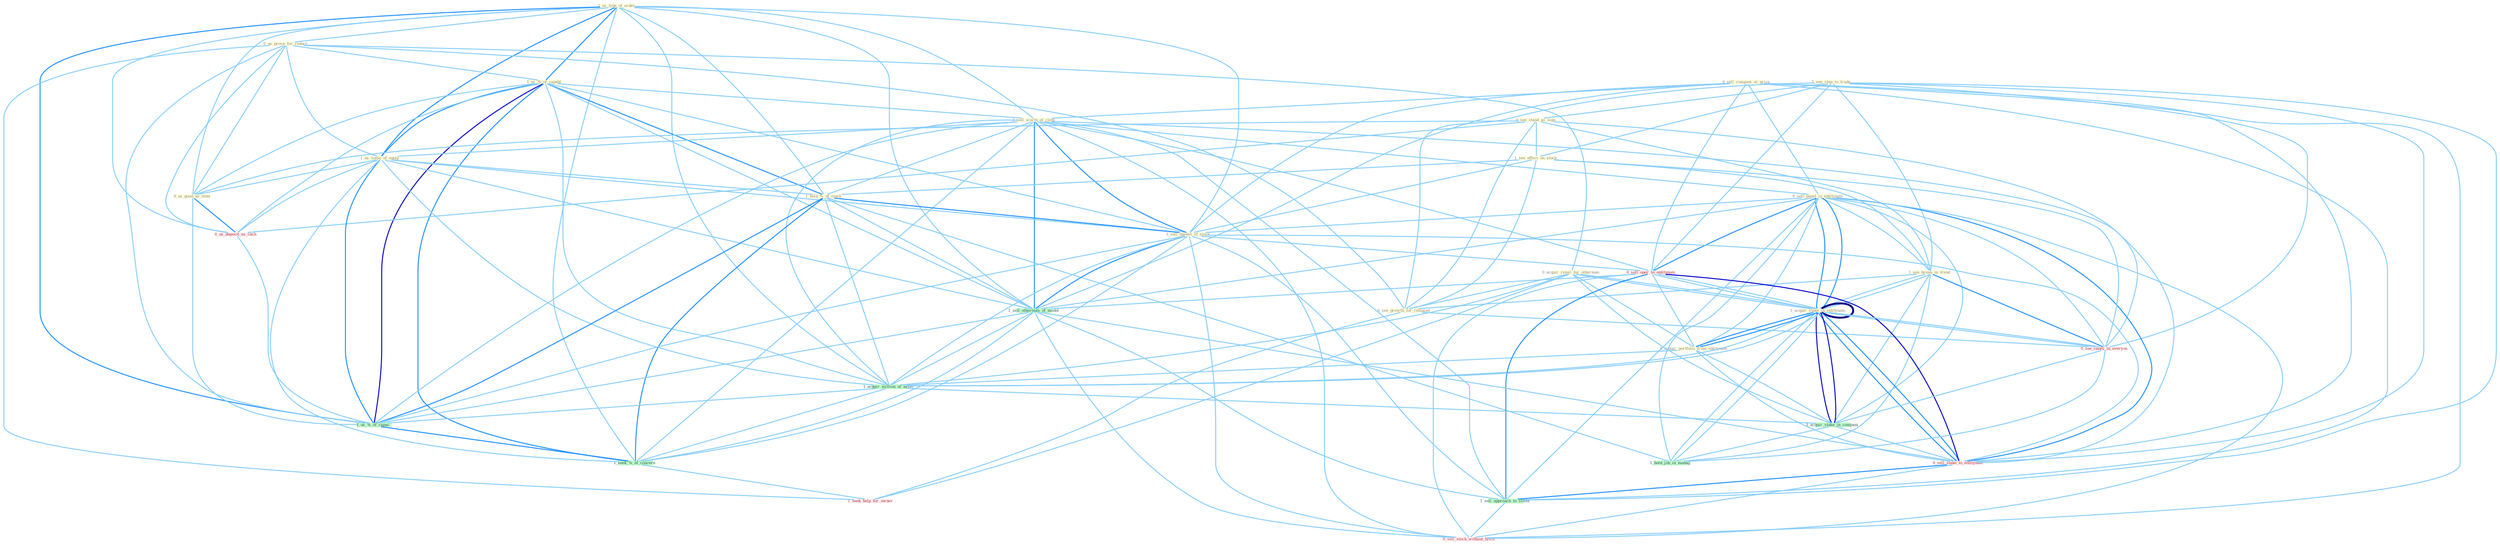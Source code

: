 Graph G{ 
    node
    [shape=polygon,style=filled,width=.5,height=.06,color="#BDFCC9",fixedsize=true,fontsize=4,
    fontcolor="#2f4f4f"];
    {node
    [color="#ffffe0", fontcolor="#8b7d6b"] "1_us_type_of_order " "1_see_step_to_trade " "0_sell_compani_at_price " "0_us_proce_for_reduct " "1_us_%_of_capabl " "1_sell_worth_of_cloth " "0_see_stand_as_sign " "1_us_some_of_equip " "0_sell_panel_in_entitynam " "0_us_good_as_item " "1_see_effect_on_stock " "1_see_break_in_trend " "0_acquir_retail_for_othernum " "1_hold_%_of_stock " "0_see_growth_for_remaind " "1_acquir_stake_in_entitynam " "1_sell_basket_of_stock " "0_acquir_portfolio_from_entitynam "}
{node [color="#fff0f5", fontcolor="#b22222"] "0_sell_oper_to_entitynam " "0_see_vaniti_in_everyon " "0_us_deposit_as_cach " "0_sell_stake_to_entitynam " "0_sell_stock_without_hitch " "1_seek_help_for_owner "}
edge [color="#B0E2FF"];

	"1_us_type_of_order " -- "0_us_proce_for_reduct " [w="1", color="#87cefa" ];
	"1_us_type_of_order " -- "1_us_%_of_capabl " [w="2", color="#1e90ff" , len=0.8];
	"1_us_type_of_order " -- "1_sell_worth_of_cloth " [w="1", color="#87cefa" ];
	"1_us_type_of_order " -- "1_us_some_of_equip " [w="2", color="#1e90ff" , len=0.8];
	"1_us_type_of_order " -- "0_us_good_as_item " [w="1", color="#87cefa" ];
	"1_us_type_of_order " -- "1_hold_%_of_stock " [w="1", color="#87cefa" ];
	"1_us_type_of_order " -- "1_sell_basket_of_stock " [w="1", color="#87cefa" ];
	"1_us_type_of_order " -- "1_sell_othernum_of_model " [w="1", color="#87cefa" ];
	"1_us_type_of_order " -- "1_acquir_million_of_asset " [w="1", color="#87cefa" ];
	"1_us_type_of_order " -- "0_us_deposit_as_cach " [w="1", color="#87cefa" ];
	"1_us_type_of_order " -- "1_us_%_of_capac " [w="2", color="#1e90ff" , len=0.8];
	"1_us_type_of_order " -- "1_seek_%_of_concern " [w="1", color="#87cefa" ];
	"1_see_step_to_trade " -- "0_see_stand_as_sign " [w="1", color="#87cefa" ];
	"1_see_step_to_trade " -- "1_see_effect_on_stock " [w="1", color="#87cefa" ];
	"1_see_step_to_trade " -- "1_see_break_in_trend " [w="1", color="#87cefa" ];
	"1_see_step_to_trade " -- "0_see_growth_for_remaind " [w="1", color="#87cefa" ];
	"1_see_step_to_trade " -- "0_sell_oper_to_entitynam " [w="1", color="#87cefa" ];
	"1_see_step_to_trade " -- "0_see_vaniti_in_everyon " [w="1", color="#87cefa" ];
	"1_see_step_to_trade " -- "0_sell_stake_to_entitynam " [w="1", color="#87cefa" ];
	"1_see_step_to_trade " -- "1_sell_approach_to_client " [w="1", color="#87cefa" ];
	"0_sell_compani_at_price " -- "1_sell_worth_of_cloth " [w="1", color="#87cefa" ];
	"0_sell_compani_at_price " -- "0_sell_panel_in_entitynam " [w="1", color="#87cefa" ];
	"0_sell_compani_at_price " -- "1_sell_basket_of_stock " [w="1", color="#87cefa" ];
	"0_sell_compani_at_price " -- "0_sell_oper_to_entitynam " [w="1", color="#87cefa" ];
	"0_sell_compani_at_price " -- "1_sell_othernum_of_model " [w="1", color="#87cefa" ];
	"0_sell_compani_at_price " -- "0_sell_stake_to_entitynam " [w="1", color="#87cefa" ];
	"0_sell_compani_at_price " -- "1_sell_approach_to_client " [w="1", color="#87cefa" ];
	"0_sell_compani_at_price " -- "0_sell_stock_without_hitch " [w="1", color="#87cefa" ];
	"0_us_proce_for_reduct " -- "1_us_%_of_capabl " [w="1", color="#87cefa" ];
	"0_us_proce_for_reduct " -- "1_us_some_of_equip " [w="1", color="#87cefa" ];
	"0_us_proce_for_reduct " -- "0_us_good_as_item " [w="1", color="#87cefa" ];
	"0_us_proce_for_reduct " -- "0_acquir_retail_for_othernum " [w="1", color="#87cefa" ];
	"0_us_proce_for_reduct " -- "0_see_growth_for_remaind " [w="1", color="#87cefa" ];
	"0_us_proce_for_reduct " -- "0_us_deposit_as_cach " [w="1", color="#87cefa" ];
	"0_us_proce_for_reduct " -- "1_us_%_of_capac " [w="1", color="#87cefa" ];
	"0_us_proce_for_reduct " -- "1_seek_help_for_owner " [w="1", color="#87cefa" ];
	"1_us_%_of_capabl " -- "1_sell_worth_of_cloth " [w="1", color="#87cefa" ];
	"1_us_%_of_capabl " -- "1_us_some_of_equip " [w="2", color="#1e90ff" , len=0.8];
	"1_us_%_of_capabl " -- "0_us_good_as_item " [w="1", color="#87cefa" ];
	"1_us_%_of_capabl " -- "1_hold_%_of_stock " [w="2", color="#1e90ff" , len=0.8];
	"1_us_%_of_capabl " -- "1_sell_basket_of_stock " [w="1", color="#87cefa" ];
	"1_us_%_of_capabl " -- "1_sell_othernum_of_model " [w="1", color="#87cefa" ];
	"1_us_%_of_capabl " -- "1_acquir_million_of_asset " [w="1", color="#87cefa" ];
	"1_us_%_of_capabl " -- "0_us_deposit_as_cach " [w="1", color="#87cefa" ];
	"1_us_%_of_capabl " -- "1_us_%_of_capac " [w="3", color="#0000cd" , len=0.6];
	"1_us_%_of_capabl " -- "1_seek_%_of_concern " [w="2", color="#1e90ff" , len=0.8];
	"1_sell_worth_of_cloth " -- "1_us_some_of_equip " [w="1", color="#87cefa" ];
	"1_sell_worth_of_cloth " -- "0_sell_panel_in_entitynam " [w="1", color="#87cefa" ];
	"1_sell_worth_of_cloth " -- "1_hold_%_of_stock " [w="1", color="#87cefa" ];
	"1_sell_worth_of_cloth " -- "1_sell_basket_of_stock " [w="2", color="#1e90ff" , len=0.8];
	"1_sell_worth_of_cloth " -- "0_sell_oper_to_entitynam " [w="1", color="#87cefa" ];
	"1_sell_worth_of_cloth " -- "1_sell_othernum_of_model " [w="2", color="#1e90ff" , len=0.8];
	"1_sell_worth_of_cloth " -- "1_acquir_million_of_asset " [w="1", color="#87cefa" ];
	"1_sell_worth_of_cloth " -- "0_sell_stake_to_entitynam " [w="1", color="#87cefa" ];
	"1_sell_worth_of_cloth " -- "1_us_%_of_capac " [w="1", color="#87cefa" ];
	"1_sell_worth_of_cloth " -- "1_sell_approach_to_client " [w="1", color="#87cefa" ];
	"1_sell_worth_of_cloth " -- "0_sell_stock_without_hitch " [w="1", color="#87cefa" ];
	"1_sell_worth_of_cloth " -- "1_seek_%_of_concern " [w="1", color="#87cefa" ];
	"0_see_stand_as_sign " -- "0_us_good_as_item " [w="1", color="#87cefa" ];
	"0_see_stand_as_sign " -- "1_see_effect_on_stock " [w="1", color="#87cefa" ];
	"0_see_stand_as_sign " -- "1_see_break_in_trend " [w="1", color="#87cefa" ];
	"0_see_stand_as_sign " -- "0_see_growth_for_remaind " [w="1", color="#87cefa" ];
	"0_see_stand_as_sign " -- "0_see_vaniti_in_everyon " [w="1", color="#87cefa" ];
	"0_see_stand_as_sign " -- "0_us_deposit_as_cach " [w="1", color="#87cefa" ];
	"1_us_some_of_equip " -- "0_us_good_as_item " [w="1", color="#87cefa" ];
	"1_us_some_of_equip " -- "1_hold_%_of_stock " [w="1", color="#87cefa" ];
	"1_us_some_of_equip " -- "1_sell_basket_of_stock " [w="1", color="#87cefa" ];
	"1_us_some_of_equip " -- "1_sell_othernum_of_model " [w="1", color="#87cefa" ];
	"1_us_some_of_equip " -- "1_acquir_million_of_asset " [w="1", color="#87cefa" ];
	"1_us_some_of_equip " -- "0_us_deposit_as_cach " [w="1", color="#87cefa" ];
	"1_us_some_of_equip " -- "1_us_%_of_capac " [w="2", color="#1e90ff" , len=0.8];
	"1_us_some_of_equip " -- "1_seek_%_of_concern " [w="1", color="#87cefa" ];
	"0_sell_panel_in_entitynam " -- "1_see_break_in_trend " [w="1", color="#87cefa" ];
	"0_sell_panel_in_entitynam " -- "1_acquir_stake_in_entitynam " [w="2", color="#1e90ff" , len=0.8];
	"0_sell_panel_in_entitynam " -- "1_sell_basket_of_stock " [w="1", color="#87cefa" ];
	"0_sell_panel_in_entitynam " -- "0_acquir_portfolio_from_entitynam " [w="1", color="#87cefa" ];
	"0_sell_panel_in_entitynam " -- "0_sell_oper_to_entitynam " [w="2", color="#1e90ff" , len=0.8];
	"0_sell_panel_in_entitynam " -- "1_sell_othernum_of_model " [w="1", color="#87cefa" ];
	"0_sell_panel_in_entitynam " -- "0_see_vaniti_in_everyon " [w="1", color="#87cefa" ];
	"0_sell_panel_in_entitynam " -- "1_acquir_stake_in_entitynam " [w="2", color="#1e90ff" , len=0.8];
	"0_sell_panel_in_entitynam " -- "1_acquir_stake_in_compani " [w="1", color="#87cefa" ];
	"0_sell_panel_in_entitynam " -- "0_sell_stake_to_entitynam " [w="2", color="#1e90ff" , len=0.8];
	"0_sell_panel_in_entitynam " -- "1_sell_approach_to_client " [w="1", color="#87cefa" ];
	"0_sell_panel_in_entitynam " -- "1_hold_job_in_manag " [w="1", color="#87cefa" ];
	"0_sell_panel_in_entitynam " -- "0_sell_stock_without_hitch " [w="1", color="#87cefa" ];
	"0_us_good_as_item " -- "0_us_deposit_as_cach " [w="2", color="#1e90ff" , len=0.8];
	"0_us_good_as_item " -- "1_us_%_of_capac " [w="1", color="#87cefa" ];
	"1_see_effect_on_stock " -- "1_see_break_in_trend " [w="1", color="#87cefa" ];
	"1_see_effect_on_stock " -- "1_hold_%_of_stock " [w="1", color="#87cefa" ];
	"1_see_effect_on_stock " -- "0_see_growth_for_remaind " [w="1", color="#87cefa" ];
	"1_see_effect_on_stock " -- "1_sell_basket_of_stock " [w="1", color="#87cefa" ];
	"1_see_effect_on_stock " -- "0_see_vaniti_in_everyon " [w="1", color="#87cefa" ];
	"1_see_break_in_trend " -- "0_see_growth_for_remaind " [w="1", color="#87cefa" ];
	"1_see_break_in_trend " -- "1_acquir_stake_in_entitynam " [w="1", color="#87cefa" ];
	"1_see_break_in_trend " -- "0_see_vaniti_in_everyon " [w="2", color="#1e90ff" , len=0.8];
	"1_see_break_in_trend " -- "1_acquir_stake_in_entitynam " [w="1", color="#87cefa" ];
	"1_see_break_in_trend " -- "1_acquir_stake_in_compani " [w="1", color="#87cefa" ];
	"1_see_break_in_trend " -- "1_hold_job_in_manag " [w="1", color="#87cefa" ];
	"0_acquir_retail_for_othernum " -- "0_see_growth_for_remaind " [w="1", color="#87cefa" ];
	"0_acquir_retail_for_othernum " -- "1_acquir_stake_in_entitynam " [w="1", color="#87cefa" ];
	"0_acquir_retail_for_othernum " -- "0_acquir_portfolio_from_entitynam " [w="1", color="#87cefa" ];
	"0_acquir_retail_for_othernum " -- "1_acquir_million_of_asset " [w="1", color="#87cefa" ];
	"0_acquir_retail_for_othernum " -- "1_acquir_stake_in_entitynam " [w="1", color="#87cefa" ];
	"0_acquir_retail_for_othernum " -- "1_acquir_stake_in_compani " [w="1", color="#87cefa" ];
	"0_acquir_retail_for_othernum " -- "1_seek_help_for_owner " [w="1", color="#87cefa" ];
	"1_hold_%_of_stock " -- "1_sell_basket_of_stock " [w="2", color="#1e90ff" , len=0.8];
	"1_hold_%_of_stock " -- "1_sell_othernum_of_model " [w="1", color="#87cefa" ];
	"1_hold_%_of_stock " -- "1_acquir_million_of_asset " [w="1", color="#87cefa" ];
	"1_hold_%_of_stock " -- "1_us_%_of_capac " [w="2", color="#1e90ff" , len=0.8];
	"1_hold_%_of_stock " -- "1_hold_job_in_manag " [w="1", color="#87cefa" ];
	"1_hold_%_of_stock " -- "1_seek_%_of_concern " [w="2", color="#1e90ff" , len=0.8];
	"0_see_growth_for_remaind " -- "0_see_vaniti_in_everyon " [w="1", color="#87cefa" ];
	"0_see_growth_for_remaind " -- "1_seek_help_for_owner " [w="1", color="#87cefa" ];
	"1_acquir_stake_in_entitynam " -- "0_acquir_portfolio_from_entitynam " [w="2", color="#1e90ff" , len=0.8];
	"1_acquir_stake_in_entitynam " -- "0_sell_oper_to_entitynam " [w="1", color="#87cefa" ];
	"1_acquir_stake_in_entitynam " -- "0_see_vaniti_in_everyon " [w="1", color="#87cefa" ];
	"1_acquir_stake_in_entitynam " -- "1_acquir_million_of_asset " [w="1", color="#87cefa" ];
	"1_acquir_stake_in_entitynam " -- "1_acquir_stake_in_entitynam " [w="4", style=bold, color="#000080", len=0.4];
	"1_acquir_stake_in_entitynam " -- "1_acquir_stake_in_compani " [w="3", color="#0000cd" , len=0.6];
	"1_acquir_stake_in_entitynam " -- "0_sell_stake_to_entitynam " [w="2", color="#1e90ff" , len=0.8];
	"1_acquir_stake_in_entitynam " -- "1_hold_job_in_manag " [w="1", color="#87cefa" ];
	"1_sell_basket_of_stock " -- "0_sell_oper_to_entitynam " [w="1", color="#87cefa" ];
	"1_sell_basket_of_stock " -- "1_sell_othernum_of_model " [w="2", color="#1e90ff" , len=0.8];
	"1_sell_basket_of_stock " -- "1_acquir_million_of_asset " [w="1", color="#87cefa" ];
	"1_sell_basket_of_stock " -- "0_sell_stake_to_entitynam " [w="1", color="#87cefa" ];
	"1_sell_basket_of_stock " -- "1_us_%_of_capac " [w="1", color="#87cefa" ];
	"1_sell_basket_of_stock " -- "1_sell_approach_to_client " [w="1", color="#87cefa" ];
	"1_sell_basket_of_stock " -- "0_sell_stock_without_hitch " [w="1", color="#87cefa" ];
	"1_sell_basket_of_stock " -- "1_seek_%_of_concern " [w="1", color="#87cefa" ];
	"0_acquir_portfolio_from_entitynam " -- "0_sell_oper_to_entitynam " [w="1", color="#87cefa" ];
	"0_acquir_portfolio_from_entitynam " -- "1_acquir_million_of_asset " [w="1", color="#87cefa" ];
	"0_acquir_portfolio_from_entitynam " -- "1_acquir_stake_in_entitynam " [w="2", color="#1e90ff" , len=0.8];
	"0_acquir_portfolio_from_entitynam " -- "1_acquir_stake_in_compani " [w="1", color="#87cefa" ];
	"0_acquir_portfolio_from_entitynam " -- "0_sell_stake_to_entitynam " [w="1", color="#87cefa" ];
	"0_sell_oper_to_entitynam " -- "1_sell_othernum_of_model " [w="1", color="#87cefa" ];
	"0_sell_oper_to_entitynam " -- "1_acquir_stake_in_entitynam " [w="1", color="#87cefa" ];
	"0_sell_oper_to_entitynam " -- "0_sell_stake_to_entitynam " [w="3", color="#0000cd" , len=0.6];
	"0_sell_oper_to_entitynam " -- "1_sell_approach_to_client " [w="2", color="#1e90ff" , len=0.8];
	"0_sell_oper_to_entitynam " -- "0_sell_stock_without_hitch " [w="1", color="#87cefa" ];
	"1_sell_othernum_of_model " -- "1_acquir_million_of_asset " [w="1", color="#87cefa" ];
	"1_sell_othernum_of_model " -- "0_sell_stake_to_entitynam " [w="1", color="#87cefa" ];
	"1_sell_othernum_of_model " -- "1_us_%_of_capac " [w="1", color="#87cefa" ];
	"1_sell_othernum_of_model " -- "1_sell_approach_to_client " [w="1", color="#87cefa" ];
	"1_sell_othernum_of_model " -- "0_sell_stock_without_hitch " [w="1", color="#87cefa" ];
	"1_sell_othernum_of_model " -- "1_seek_%_of_concern " [w="1", color="#87cefa" ];
	"0_see_vaniti_in_everyon " -- "1_acquir_stake_in_entitynam " [w="1", color="#87cefa" ];
	"0_see_vaniti_in_everyon " -- "1_acquir_stake_in_compani " [w="1", color="#87cefa" ];
	"0_see_vaniti_in_everyon " -- "1_hold_job_in_manag " [w="1", color="#87cefa" ];
	"1_acquir_million_of_asset " -- "1_acquir_stake_in_entitynam " [w="1", color="#87cefa" ];
	"1_acquir_million_of_asset " -- "1_acquir_stake_in_compani " [w="1", color="#87cefa" ];
	"1_acquir_million_of_asset " -- "1_us_%_of_capac " [w="1", color="#87cefa" ];
	"1_acquir_million_of_asset " -- "1_seek_%_of_concern " [w="1", color="#87cefa" ];
	"0_us_deposit_as_cach " -- "1_us_%_of_capac " [w="1", color="#87cefa" ];
	"1_acquir_stake_in_entitynam " -- "1_acquir_stake_in_compani " [w="3", color="#0000cd" , len=0.6];
	"1_acquir_stake_in_entitynam " -- "0_sell_stake_to_entitynam " [w="2", color="#1e90ff" , len=0.8];
	"1_acquir_stake_in_entitynam " -- "1_hold_job_in_manag " [w="1", color="#87cefa" ];
	"1_acquir_stake_in_compani " -- "0_sell_stake_to_entitynam " [w="1", color="#87cefa" ];
	"1_acquir_stake_in_compani " -- "1_hold_job_in_manag " [w="1", color="#87cefa" ];
	"0_sell_stake_to_entitynam " -- "1_sell_approach_to_client " [w="2", color="#1e90ff" , len=0.8];
	"0_sell_stake_to_entitynam " -- "0_sell_stock_without_hitch " [w="1", color="#87cefa" ];
	"1_us_%_of_capac " -- "1_seek_%_of_concern " [w="2", color="#1e90ff" , len=0.8];
	"1_sell_approach_to_client " -- "0_sell_stock_without_hitch " [w="1", color="#87cefa" ];
	"1_seek_%_of_concern " -- "1_seek_help_for_owner " [w="1", color="#87cefa" ];
}